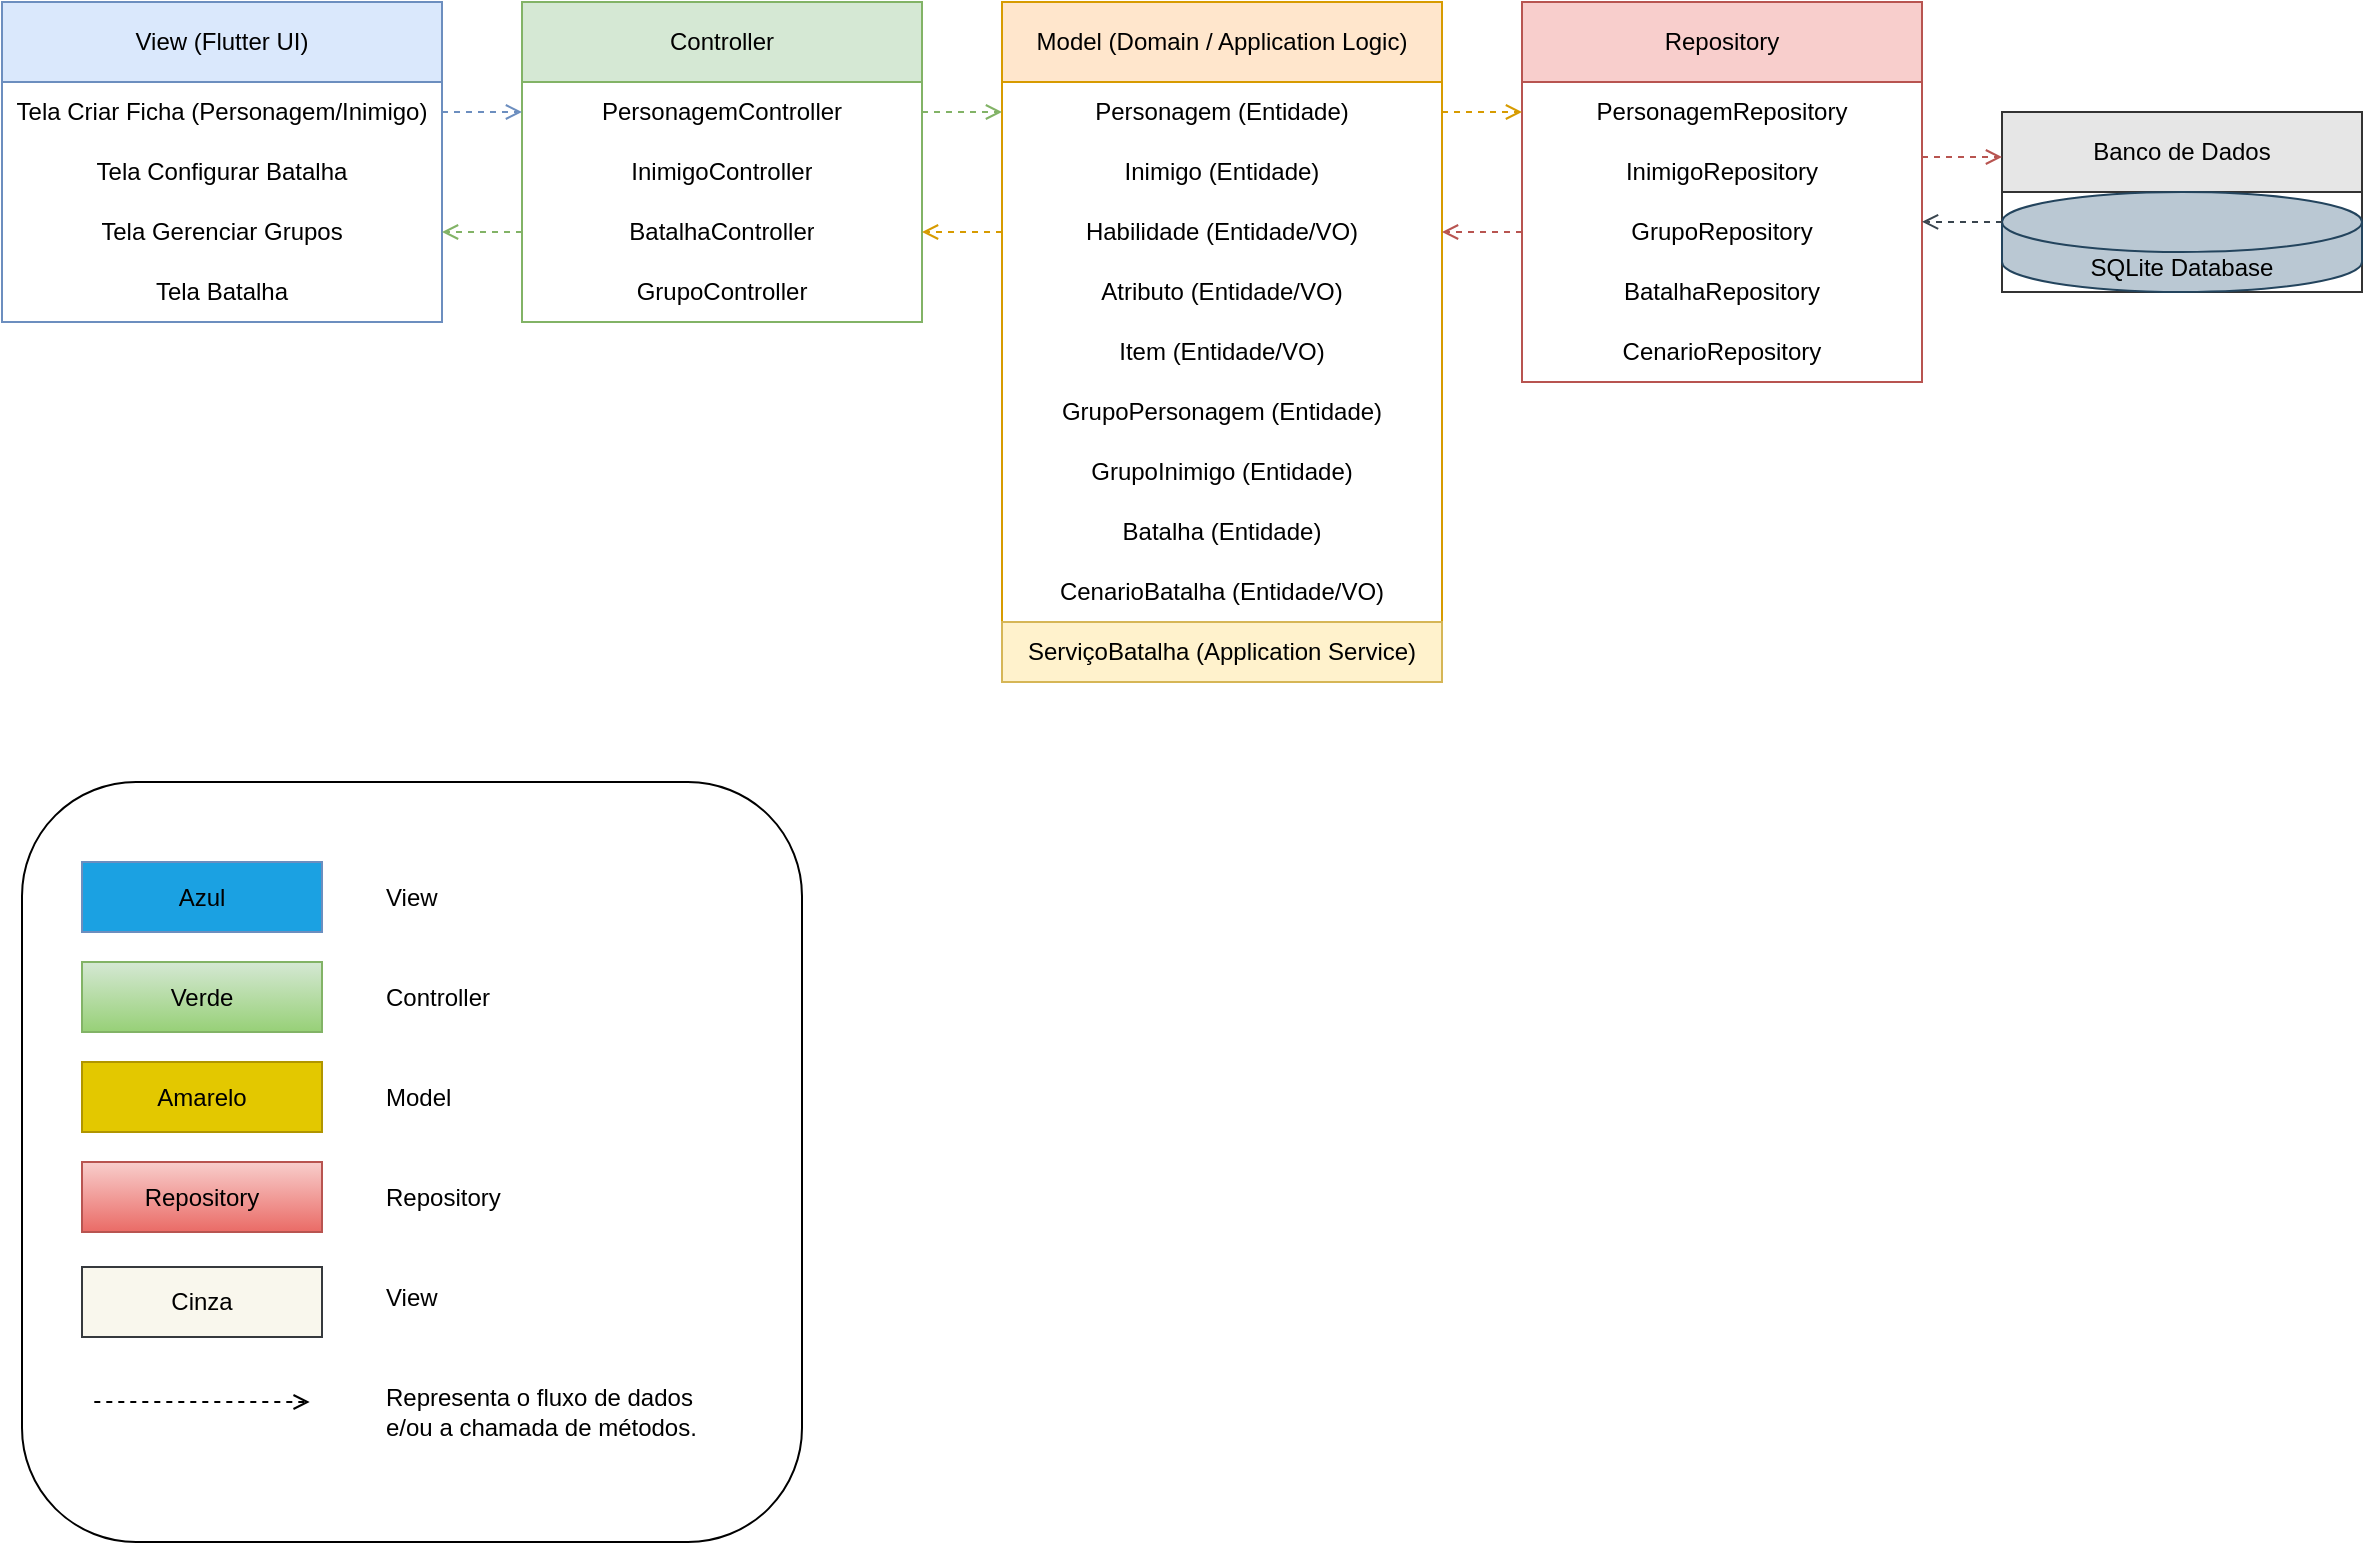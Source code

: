 <mxfile version="27.0.9">
  <diagram name="Página-1" id="Ia4WLMf5UdD5HZQBgZ0k">
    <mxGraphModel grid="1" page="1" gridSize="10" guides="1" tooltips="1" connect="1" arrows="1" fold="1" pageScale="1" pageWidth="827" pageHeight="1169" math="0" shadow="0">
      <root>
        <mxCell id="0" />
        <mxCell id="1" parent="0" />
        <mxCell id="chtYdN5kssD6F8qSMGiq-2" value="View (Flutter UI)" style="swimlane;fontStyle=0;childLayout=stackLayout;horizontal=1;startSize=40;horizontalStack=0;resizeParent=1;resizeParentMax=0;resizeLast=0;collapsible=1;marginBottom=0;whiteSpace=wrap;html=1;rounded=0;shadow=0;fillColor=#dae8fc;strokeColor=light-dark(#6c8ebf, #282828);swimlaneFillColor=default;" vertex="1" parent="1">
          <mxGeometry x="40" y="60" width="220" height="160" as="geometry" />
        </mxCell>
        <mxCell id="chtYdN5kssD6F8qSMGiq-3" value="Tela Criar Ficha (Personagem/Inimigo)" style="text;strokeColor=none;fillColor=none;align=center;verticalAlign=middle;spacingLeft=4;spacingRight=4;overflow=hidden;points=[[0,0.5],[1,0.5]];portConstraint=eastwest;rotatable=0;whiteSpace=wrap;html=1;" vertex="1" parent="chtYdN5kssD6F8qSMGiq-2">
          <mxGeometry y="40" width="220" height="30" as="geometry" />
        </mxCell>
        <mxCell id="chtYdN5kssD6F8qSMGiq-4" value="Tela Configurar Batalha" style="text;strokeColor=none;fillColor=none;align=center;verticalAlign=middle;spacingLeft=4;spacingRight=4;overflow=hidden;points=[[0,0.5],[1,0.5]];portConstraint=eastwest;rotatable=0;whiteSpace=wrap;html=1;" vertex="1" parent="chtYdN5kssD6F8qSMGiq-2">
          <mxGeometry y="70" width="220" height="30" as="geometry" />
        </mxCell>
        <mxCell id="chtYdN5kssD6F8qSMGiq-5" value="Tela Gerenciar Grupos" style="text;strokeColor=none;fillColor=none;align=center;verticalAlign=middle;spacingLeft=4;spacingRight=4;overflow=hidden;points=[[0,0.5],[1,0.5]];portConstraint=eastwest;rotatable=0;whiteSpace=wrap;html=1;" vertex="1" parent="chtYdN5kssD6F8qSMGiq-2">
          <mxGeometry y="100" width="220" height="30" as="geometry" />
        </mxCell>
        <mxCell id="chtYdN5kssD6F8qSMGiq-6" value="Tela Batalha" style="text;html=1;align=center;verticalAlign=middle;whiteSpace=wrap;rounded=0;" vertex="1" parent="chtYdN5kssD6F8qSMGiq-2">
          <mxGeometry y="130" width="220" height="30" as="geometry" />
        </mxCell>
        <mxCell id="chtYdN5kssD6F8qSMGiq-8" value="Controller" style="swimlane;fontStyle=0;childLayout=stackLayout;horizontal=1;startSize=40;horizontalStack=0;resizeParent=1;resizeParentMax=0;resizeLast=0;collapsible=1;marginBottom=0;whiteSpace=wrap;html=1;rounded=0;shadow=0;fillColor=#d5e8d4;strokeColor=#82b366;" vertex="1" parent="1">
          <mxGeometry x="300" y="60" width="200" height="160" as="geometry" />
        </mxCell>
        <mxCell id="chtYdN5kssD6F8qSMGiq-9" value="PersonagemController" style="text;strokeColor=none;fillColor=none;align=center;verticalAlign=middle;spacingLeft=4;spacingRight=4;overflow=hidden;points=[[0,0.5],[1,0.5]];portConstraint=eastwest;rotatable=0;whiteSpace=wrap;html=1;" vertex="1" parent="chtYdN5kssD6F8qSMGiq-8">
          <mxGeometry y="40" width="200" height="30" as="geometry" />
        </mxCell>
        <mxCell id="chtYdN5kssD6F8qSMGiq-10" value="InimigoController" style="text;strokeColor=none;fillColor=none;align=center;verticalAlign=middle;spacingLeft=4;spacingRight=4;overflow=hidden;points=[[0,0.5],[1,0.5]];portConstraint=eastwest;rotatable=0;whiteSpace=wrap;html=1;" vertex="1" parent="chtYdN5kssD6F8qSMGiq-8">
          <mxGeometry y="70" width="200" height="30" as="geometry" />
        </mxCell>
        <mxCell id="chtYdN5kssD6F8qSMGiq-11" value="BatalhaController" style="text;strokeColor=none;fillColor=none;align=center;verticalAlign=middle;spacingLeft=4;spacingRight=4;overflow=hidden;points=[[0,0.5],[1,0.5]];portConstraint=eastwest;rotatable=0;whiteSpace=wrap;html=1;" vertex="1" parent="chtYdN5kssD6F8qSMGiq-8">
          <mxGeometry y="100" width="200" height="30" as="geometry" />
        </mxCell>
        <mxCell id="chtYdN5kssD6F8qSMGiq-12" value="GrupoController" style="text;html=1;align=center;verticalAlign=middle;whiteSpace=wrap;rounded=0;" vertex="1" parent="chtYdN5kssD6F8qSMGiq-8">
          <mxGeometry y="130" width="200" height="30" as="geometry" />
        </mxCell>
        <mxCell id="chtYdN5kssD6F8qSMGiq-13" value="Model (Domain / Application Logic)" style="swimlane;fontStyle=0;childLayout=stackLayout;horizontal=1;startSize=40;horizontalStack=0;resizeParent=1;resizeParentMax=0;resizeLast=0;collapsible=1;marginBottom=0;whiteSpace=wrap;html=1;rounded=0;shadow=0;fillColor=#ffe6cc;strokeColor=#d79b00;" vertex="1" parent="1">
          <mxGeometry x="540" y="60" width="220" height="340" as="geometry" />
        </mxCell>
        <mxCell id="chtYdN5kssD6F8qSMGiq-14" value="Personagem (Entidade)" style="text;strokeColor=none;fillColor=none;align=center;verticalAlign=middle;spacingLeft=4;spacingRight=4;overflow=hidden;points=[[0,0.5],[1,0.5]];portConstraint=eastwest;rotatable=0;whiteSpace=wrap;html=1;" vertex="1" parent="chtYdN5kssD6F8qSMGiq-13">
          <mxGeometry y="40" width="220" height="30" as="geometry" />
        </mxCell>
        <mxCell id="chtYdN5kssD6F8qSMGiq-15" value="Inimigo (Entidade)" style="text;strokeColor=none;fillColor=none;align=center;verticalAlign=middle;spacingLeft=4;spacingRight=4;overflow=hidden;points=[[0,0.5],[1,0.5]];portConstraint=eastwest;rotatable=0;whiteSpace=wrap;html=1;" vertex="1" parent="chtYdN5kssD6F8qSMGiq-13">
          <mxGeometry y="70" width="220" height="30" as="geometry" />
        </mxCell>
        <mxCell id="chtYdN5kssD6F8qSMGiq-16" value="Habilidade (Entidade/VO)" style="text;strokeColor=none;fillColor=none;align=center;verticalAlign=middle;spacingLeft=4;spacingRight=4;overflow=hidden;points=[[0,0.5],[1,0.5]];portConstraint=eastwest;rotatable=0;whiteSpace=wrap;html=1;" vertex="1" parent="chtYdN5kssD6F8qSMGiq-13">
          <mxGeometry y="100" width="220" height="30" as="geometry" />
        </mxCell>
        <mxCell id="chtYdN5kssD6F8qSMGiq-17" value="Atributo (Entidade/VO)" style="text;html=1;align=center;verticalAlign=middle;whiteSpace=wrap;rounded=0;" vertex="1" parent="chtYdN5kssD6F8qSMGiq-13">
          <mxGeometry y="130" width="220" height="30" as="geometry" />
        </mxCell>
        <mxCell id="chtYdN5kssD6F8qSMGiq-18" value="Item (Entidade/VO)" style="text;html=1;align=center;verticalAlign=middle;whiteSpace=wrap;rounded=0;" vertex="1" parent="chtYdN5kssD6F8qSMGiq-13">
          <mxGeometry y="160" width="220" height="30" as="geometry" />
        </mxCell>
        <mxCell id="chtYdN5kssD6F8qSMGiq-19" value="GrupoPersonagem (Entidade)" style="text;html=1;align=center;verticalAlign=middle;whiteSpace=wrap;rounded=0;" vertex="1" parent="chtYdN5kssD6F8qSMGiq-13">
          <mxGeometry y="190" width="220" height="30" as="geometry" />
        </mxCell>
        <mxCell id="chtYdN5kssD6F8qSMGiq-20" value="GrupoInimigo (Entidade)" style="text;html=1;align=center;verticalAlign=middle;whiteSpace=wrap;rounded=0;" vertex="1" parent="chtYdN5kssD6F8qSMGiq-13">
          <mxGeometry y="220" width="220" height="30" as="geometry" />
        </mxCell>
        <mxCell id="chtYdN5kssD6F8qSMGiq-21" value="Batalha (Entidade)" style="text;html=1;align=center;verticalAlign=middle;whiteSpace=wrap;rounded=0;" vertex="1" parent="chtYdN5kssD6F8qSMGiq-13">
          <mxGeometry y="250" width="220" height="30" as="geometry" />
        </mxCell>
        <mxCell id="chtYdN5kssD6F8qSMGiq-22" value="CenarioBatalha (Entidade/VO)" style="text;html=1;align=center;verticalAlign=middle;whiteSpace=wrap;rounded=0;" vertex="1" parent="chtYdN5kssD6F8qSMGiq-13">
          <mxGeometry y="280" width="220" height="30" as="geometry" />
        </mxCell>
        <mxCell id="chtYdN5kssD6F8qSMGiq-23" value="ServiçoBatalha (Application Service)" style="text;html=1;align=center;verticalAlign=middle;whiteSpace=wrap;rounded=0;fillColor=#fff2cc;strokeColor=#d6b656;" vertex="1" parent="chtYdN5kssD6F8qSMGiq-13">
          <mxGeometry y="310" width="220" height="30" as="geometry" />
        </mxCell>
        <mxCell id="chtYdN5kssD6F8qSMGiq-24" value="Repository" style="swimlane;fontStyle=0;childLayout=stackLayout;horizontal=1;startSize=40;horizontalStack=0;resizeParent=1;resizeParentMax=0;resizeLast=0;collapsible=1;marginBottom=0;whiteSpace=wrap;html=1;rounded=0;shadow=0;fillColor=#f8cecc;strokeColor=#b85450;" vertex="1" parent="1">
          <mxGeometry x="800" y="60" width="200" height="190" as="geometry" />
        </mxCell>
        <mxCell id="chtYdN5kssD6F8qSMGiq-25" value="PersonagemRepository" style="text;html=1;align=center;verticalAlign=middle;whiteSpace=wrap;rounded=0;" vertex="1" parent="chtYdN5kssD6F8qSMGiq-24">
          <mxGeometry y="40" width="200" height="30" as="geometry" />
        </mxCell>
        <mxCell id="chtYdN5kssD6F8qSMGiq-26" value="InimigoRepository" style="text;html=1;align=center;verticalAlign=middle;whiteSpace=wrap;rounded=0;" vertex="1" parent="chtYdN5kssD6F8qSMGiq-24">
          <mxGeometry y="70" width="200" height="30" as="geometry" />
        </mxCell>
        <mxCell id="chtYdN5kssD6F8qSMGiq-27" value="GrupoRepository" style="text;html=1;align=center;verticalAlign=middle;whiteSpace=wrap;rounded=0;" vertex="1" parent="chtYdN5kssD6F8qSMGiq-24">
          <mxGeometry y="100" width="200" height="30" as="geometry" />
        </mxCell>
        <mxCell id="chtYdN5kssD6F8qSMGiq-28" value="BatalhaRepository" style="text;html=1;align=center;verticalAlign=middle;whiteSpace=wrap;rounded=0;" vertex="1" parent="chtYdN5kssD6F8qSMGiq-24">
          <mxGeometry y="130" width="200" height="30" as="geometry" />
        </mxCell>
        <mxCell id="chtYdN5kssD6F8qSMGiq-29" value="CenarioRepository" style="text;html=1;align=center;verticalAlign=middle;whiteSpace=wrap;rounded=0;" vertex="1" parent="chtYdN5kssD6F8qSMGiq-24">
          <mxGeometry y="160" width="200" height="30" as="geometry" />
        </mxCell>
        <mxCell id="chtYdN5kssD6F8qSMGiq-30" value="Banco de Dados" style="swimlane;fontStyle=0;childLayout=stackLayout;horizontal=1;startSize=40;horizontalStack=0;resizeParent=1;resizeParentMax=0;resizeLast=0;collapsible=1;marginBottom=0;whiteSpace=wrap;html=1;rounded=0;shadow=0;fillColor=#e6e6e6;strokeColor=#333333;" vertex="1" parent="1">
          <mxGeometry x="1040" y="115" width="180" height="90" as="geometry" />
        </mxCell>
        <mxCell id="chtYdN5kssD6F8qSMGiq-31" value="SQLite Database" style="shape=cylinder3;whiteSpace=wrap;html=1;boundedLbl=1;backgroundOutline=1;size=15;fillColor=#bac8d3;strokeColor=#23445d;" vertex="1" parent="chtYdN5kssD6F8qSMGiq-30">
          <mxGeometry y="40" width="180" height="50" as="geometry" />
        </mxCell>
        <mxCell id="chtYdN5kssD6F8qSMGiq-32" style="endArrow=open;html=1;rounded=0;dashed=1;strokeColor=#6c8ebf;" edge="1" parent="1" source="chtYdN5kssD6F8qSMGiq-3" target="chtYdN5kssD6F8qSMGiq-9">
          <mxGeometry relative="1" as="geometry" />
        </mxCell>
        <mxCell id="chtYdN5kssD6F8qSMGiq-37" style="endArrow=open;html=1;rounded=0;dashed=1;strokeColor=#82b366;" edge="1" parent="1" source="chtYdN5kssD6F8qSMGiq-9" target="chtYdN5kssD6F8qSMGiq-14">
          <mxGeometry relative="1" as="geometry" />
        </mxCell>
        <mxCell id="chtYdN5kssD6F8qSMGiq-44" style="endArrow=open;html=1;rounded=0;dashed=1;strokeColor=#d79b00;" edge="1" parent="1" source="chtYdN5kssD6F8qSMGiq-14" target="chtYdN5kssD6F8qSMGiq-25">
          <mxGeometry relative="1" as="geometry" />
        </mxCell>
        <mxCell id="chtYdN5kssD6F8qSMGiq-51" style="endArrow=open;html=1;rounded=0;dashed=1;strokeColor=#b85450;entryX=0;entryY=0.25;entryDx=0;entryDy=0;exitX=1;exitY=0.25;exitDx=0;exitDy=0;" edge="1" parent="1" source="chtYdN5kssD6F8qSMGiq-26" target="chtYdN5kssD6F8qSMGiq-30">
          <mxGeometry relative="1" as="geometry">
            <mxPoint x="1040" y="175" as="targetPoint" />
          </mxGeometry>
        </mxCell>
        <mxCell id="chtYdN5kssD6F8qSMGiq-60" style="endArrow=open;html=1;rounded=0;dashed=1;strokeColor=#000000;" edge="1" parent="1" source="chtYdN5kssD6F8qSMGiq-21" target="chtYdN5kssD6F8qSMGiq-20">
          <mxGeometry relative="1" as="geometry" />
        </mxCell>
        <mxCell id="chtYdN5kssD6F8qSMGiq-61" style="endArrow=open;html=1;rounded=0;dashed=1;strokeColor=#000000;" edge="1" parent="1" source="chtYdN5kssD6F8qSMGiq-21" target="chtYdN5kssD6F8qSMGiq-22">
          <mxGeometry relative="1" as="geometry" />
        </mxCell>
        <mxCell id="chtYdN5kssD6F8qSMGiq-62" style="endArrow=open;html=1;rounded=0;dashed=1;strokeColor=#d79b00;entryX=1;entryY=0.5;entryDx=0;entryDy=0;exitX=0;exitY=0.5;exitDx=0;exitDy=0;" edge="1" parent="1" source="chtYdN5kssD6F8qSMGiq-16" target="chtYdN5kssD6F8qSMGiq-11">
          <mxGeometry relative="1" as="geometry">
            <mxPoint x="760" y="60" as="sourcePoint" />
            <mxPoint x="800" y="60" as="targetPoint" />
          </mxGeometry>
        </mxCell>
        <mxCell id="chtYdN5kssD6F8qSMGiq-63" style="endArrow=open;html=1;rounded=0;dashed=1;strokeColor=#82b366;entryX=1;entryY=0.5;entryDx=0;entryDy=0;exitX=0;exitY=0.5;exitDx=0;exitDy=0;" edge="1" parent="1" source="chtYdN5kssD6F8qSMGiq-11" target="chtYdN5kssD6F8qSMGiq-5">
          <mxGeometry relative="1" as="geometry">
            <mxPoint x="510" y="50" as="sourcePoint" />
            <mxPoint x="550" y="50" as="targetPoint" />
          </mxGeometry>
        </mxCell>
        <mxCell id="chtYdN5kssD6F8qSMGiq-64" style="endArrow=open;html=1;rounded=0;dashed=1;strokeColor=#b85450;entryX=1;entryY=0.5;entryDx=0;entryDy=0;exitX=0;exitY=0.5;exitDx=0;exitDy=0;" edge="1" parent="1" source="chtYdN5kssD6F8qSMGiq-27" target="chtYdN5kssD6F8qSMGiq-16">
          <mxGeometry relative="1" as="geometry">
            <mxPoint x="1010" y="240" as="sourcePoint" />
            <mxPoint x="1050" y="240" as="targetPoint" />
          </mxGeometry>
        </mxCell>
        <mxCell id="chtYdN5kssD6F8qSMGiq-66" style="endArrow=open;html=1;rounded=0;dashed=1;strokeColor=light-dark(#39454E,#39454E);entryX=1;entryY=0.331;entryDx=0;entryDy=0;exitX=0;exitY=0;exitDx=0;exitDy=15;exitPerimeter=0;entryPerimeter=0;" edge="1" parent="1" source="chtYdN5kssD6F8qSMGiq-31" target="chtYdN5kssD6F8qSMGiq-27">
          <mxGeometry relative="1" as="geometry">
            <mxPoint x="1020" y="90" as="sourcePoint" />
            <mxPoint x="1060" y="90" as="targetPoint" />
          </mxGeometry>
        </mxCell>
        <mxCell id="Hg0K2_gi8N2UaeYa8zhC-8" value="" style="rounded=1;whiteSpace=wrap;html=1;" vertex="1" parent="1">
          <mxGeometry x="50" y="450" width="390" height="380" as="geometry" />
        </mxCell>
        <mxCell id="Hg0K2_gi8N2UaeYa8zhC-9" value="&lt;font style=&quot;color: light-dark(rgb(0, 0, 0), rgb(255, 255, 255));&quot;&gt;Azul&lt;/font&gt;" style="rounded=0;whiteSpace=wrap;html=1;fillColor=light-dark(#1ba1e2, #1d293b);fontColor=#ffffff;strokeColor=light-dark(#6c8ebf, #282828);" vertex="1" parent="1">
          <mxGeometry x="80" y="490" width="120" height="35" as="geometry" />
        </mxCell>
        <mxCell id="Hg0K2_gi8N2UaeYa8zhC-10" value="View" style="text;html=1;align=left;verticalAlign=middle;whiteSpace=wrap;rounded=0;" vertex="1" parent="1">
          <mxGeometry x="230" y="492.5" width="320" height="30" as="geometry" />
        </mxCell>
        <mxCell id="Hg0K2_gi8N2UaeYa8zhC-12" value="Controller" style="text;html=1;align=left;verticalAlign=middle;whiteSpace=wrap;rounded=0;" vertex="1" parent="1">
          <mxGeometry x="230" y="542.5" width="320" height="30" as="geometry" />
        </mxCell>
        <mxCell id="Hg0K2_gi8N2UaeYa8zhC-14" value="Model" style="text;html=1;align=left;verticalAlign=middle;whiteSpace=wrap;rounded=0;" vertex="1" parent="1">
          <mxGeometry x="230" y="592.5" width="320" height="30" as="geometry" />
        </mxCell>
        <mxCell id="Hg0K2_gi8N2UaeYa8zhC-16" value="Repository" style="text;html=1;align=left;verticalAlign=middle;whiteSpace=wrap;rounded=0;" vertex="1" parent="1">
          <mxGeometry x="230" y="642.5" width="320" height="30" as="geometry" />
        </mxCell>
        <mxCell id="Hg0K2_gi8N2UaeYa8zhC-18" value="View" style="text;html=1;align=left;verticalAlign=middle;whiteSpace=wrap;rounded=0;" vertex="1" parent="1">
          <mxGeometry x="230" y="692.5" width="320" height="30" as="geometry" />
        </mxCell>
        <mxCell id="Hg0K2_gi8N2UaeYa8zhC-19" value="" style="endArrow=open;html=1;rounded=0;dashed=1;strokeColor=#000000;" edge="1" parent="1">
          <mxGeometry width="50" height="50" relative="1" as="geometry">
            <mxPoint x="86.15" y="760" as="sourcePoint" />
            <mxPoint x="193.842" y="760" as="targetPoint" />
          </mxGeometry>
        </mxCell>
        <mxCell id="Hg0K2_gi8N2UaeYa8zhC-21" value="Representa o fluxo de dados e/ou a chamada de métodos." style="text;html=1;align=left;verticalAlign=middle;whiteSpace=wrap;rounded=0;" vertex="1" parent="1">
          <mxGeometry x="230" y="750" width="180" height="30" as="geometry" />
        </mxCell>
        <mxCell id="fzJGOdK4y76tn56fZzHc-1" value="&lt;font style=&quot;color: light-dark(rgb(0, 0, 0), rgb(255, 255, 255));&quot;&gt;Verde&lt;/font&gt;" style="rounded=0;whiteSpace=wrap;html=1;fillColor=#d5e8d4;strokeColor=#82b366;gradientColor=#97d077;" vertex="1" parent="1">
          <mxGeometry x="80" y="540" width="120" height="35" as="geometry" />
        </mxCell>
        <mxCell id="fzJGOdK4y76tn56fZzHc-2" value="&lt;font style=&quot;color: light-dark(rgb(0, 0, 0), rgb(255, 255, 255));&quot;&gt;Amarelo&lt;/font&gt;" style="rounded=0;whiteSpace=wrap;html=1;fillColor=#e3c800;fontColor=#000000;strokeColor=#B09500;" vertex="1" parent="1">
          <mxGeometry x="80" y="590" width="120" height="35" as="geometry" />
        </mxCell>
        <mxCell id="fzJGOdK4y76tn56fZzHc-3" value="&lt;font style=&quot;color: light-dark(rgb(0, 0, 0), rgb(255, 255, 255));&quot;&gt;Repository&lt;/font&gt;" style="rounded=0;whiteSpace=wrap;html=1;fillColor=#f8cecc;strokeColor=#b85450;gradientColor=#ea6b66;" vertex="1" parent="1">
          <mxGeometry x="80" y="640" width="120" height="35" as="geometry" />
        </mxCell>
        <mxCell id="fzJGOdK4y76tn56fZzHc-4" value="&lt;font style=&quot;color: light-dark(rgb(0, 0, 0), rgb(253, 253, 253));&quot;&gt;Cinza&lt;/font&gt;" style="rounded=0;whiteSpace=wrap;html=1;fillColor=#f9f7ed;strokeColor=#36393d;" vertex="1" parent="1">
          <mxGeometry x="80" y="692.5" width="120" height="35" as="geometry" />
        </mxCell>
      </root>
    </mxGraphModel>
  </diagram>
</mxfile>

